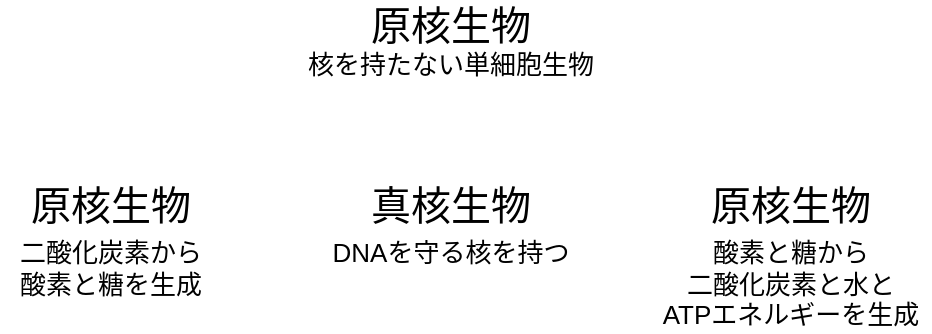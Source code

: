 <mxfile version="13.6.10" type="github">
  <diagram id="nD-pZbgo0t0JjnvU5NWl" name="Page-1">
    <mxGraphModel dx="968" dy="644" grid="1" gridSize="10" guides="1" tooltips="1" connect="1" arrows="1" fold="1" page="1" pageScale="1" pageWidth="827" pageHeight="1169" math="0" shadow="0">
      <root>
        <mxCell id="0" />
        <mxCell id="1" parent="0" />
        <mxCell id="Y8JO3z_cfnR2BYG4XrXh-1" value="&lt;font style=&quot;font-size: 20px&quot;&gt;原核生物&lt;/font&gt;" style="text;html=1;align=center;verticalAlign=middle;resizable=0;points=[];autosize=1;" vertex="1" parent="1">
          <mxGeometry x="270" y="100" width="100" height="20" as="geometry" />
        </mxCell>
        <mxCell id="Y8JO3z_cfnR2BYG4XrXh-2" value="&lt;span style=&quot;font-family: &amp;#34;arial&amp;#34; ; font-size: 13px&quot;&gt;核を持たない単細胞生物&lt;/span&gt;" style="text;html=1;align=center;verticalAlign=middle;resizable=0;points=[];autosize=1;" vertex="1" parent="1">
          <mxGeometry x="240" y="120" width="160" height="20" as="geometry" />
        </mxCell>
        <mxCell id="Y8JO3z_cfnR2BYG4XrXh-5" value="&lt;font style=&quot;font-size: 20px&quot;&gt;原核生物&lt;/font&gt;" style="text;html=1;align=center;verticalAlign=middle;resizable=0;points=[];autosize=1;" vertex="1" parent="1">
          <mxGeometry x="100" y="190" width="100" height="20" as="geometry" />
        </mxCell>
        <mxCell id="Y8JO3z_cfnR2BYG4XrXh-6" value="&lt;span style=&quot;font-family: &amp;#34;arial&amp;#34; ; font-size: 13px&quot;&gt;二酸化炭素から&lt;br&gt;酸素と糖を生成&lt;/span&gt;" style="text;html=1;align=center;verticalAlign=top;resizable=0;points=[];autosize=1;" vertex="1" parent="1">
          <mxGeometry x="95" y="210" width="110" height="30" as="geometry" />
        </mxCell>
        <mxCell id="Y8JO3z_cfnR2BYG4XrXh-7" value="&lt;font style=&quot;font-size: 20px&quot;&gt;真核生物&lt;/font&gt;" style="text;html=1;align=center;verticalAlign=middle;resizable=0;points=[];autosize=1;" vertex="1" parent="1">
          <mxGeometry x="270" y="190" width="100" height="20" as="geometry" />
        </mxCell>
        <mxCell id="Y8JO3z_cfnR2BYG4XrXh-8" value="&lt;span style=&quot;font-family: &amp;#34;arial&amp;#34; ; font-size: 13px&quot;&gt;DNAを守る核を持つ&lt;/span&gt;" style="text;html=1;align=center;verticalAlign=top;resizable=0;points=[];autosize=1;" vertex="1" parent="1">
          <mxGeometry x="255" y="210" width="130" height="20" as="geometry" />
        </mxCell>
        <mxCell id="Y8JO3z_cfnR2BYG4XrXh-10" value="&lt;font style=&quot;font-size: 20px&quot;&gt;原核生物&lt;/font&gt;" style="text;html=1;align=center;verticalAlign=middle;resizable=0;points=[];autosize=1;" vertex="1" parent="1">
          <mxGeometry x="440" y="190" width="100" height="20" as="geometry" />
        </mxCell>
        <mxCell id="Y8JO3z_cfnR2BYG4XrXh-11" value="&lt;font face=&quot;arial&quot;&gt;&lt;span style=&quot;font-size: 13px&quot;&gt;酸素と糖から&lt;br&gt;二酸化炭素と水と&lt;br&gt;ATPエネルギーを生成&lt;br&gt;&lt;/span&gt;&lt;/font&gt;" style="text;html=1;align=center;verticalAlign=top;resizable=0;points=[];autosize=1;" vertex="1" parent="1">
          <mxGeometry x="420" y="210" width="140" height="50" as="geometry" />
        </mxCell>
      </root>
    </mxGraphModel>
  </diagram>
</mxfile>
